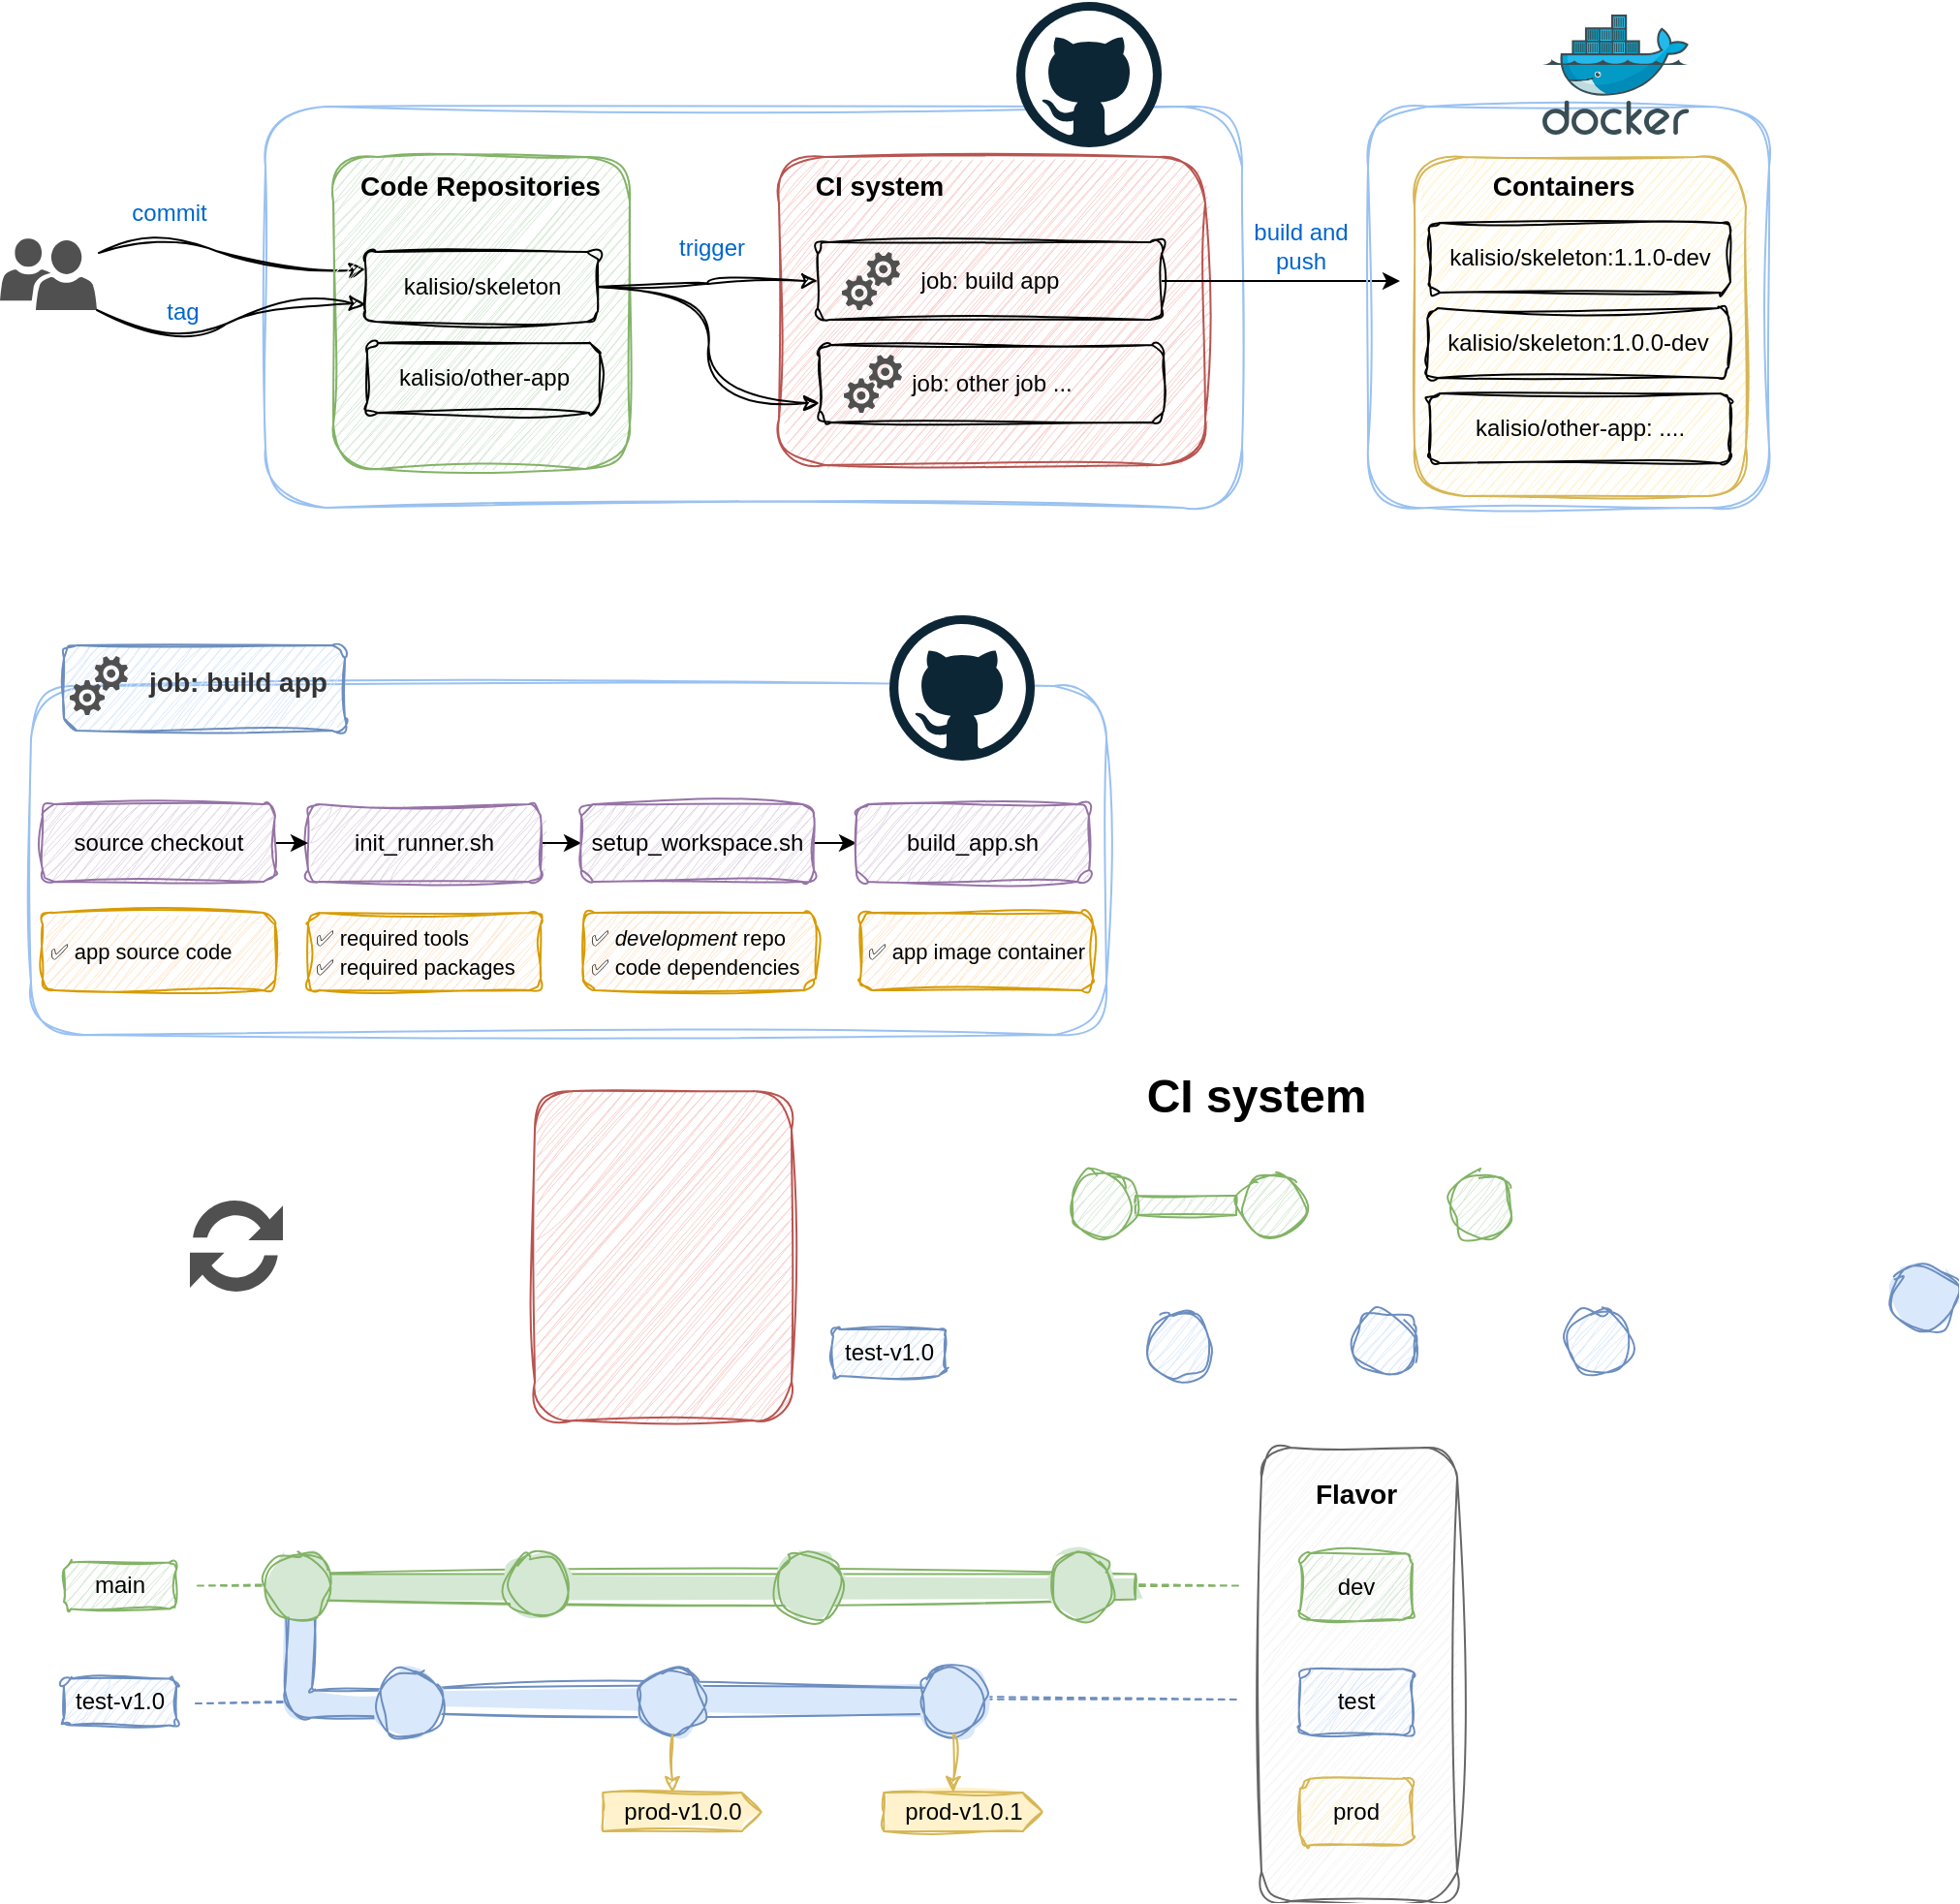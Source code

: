 <mxfile version="26.0.16">
  <diagram name="Page-1" id="pev5Oz-PPa5JXe0K3sz2">
    <mxGraphModel dx="978" dy="667" grid="0" gridSize="10" guides="1" tooltips="1" connect="1" arrows="1" fold="1" page="1" pageScale="1" pageWidth="827" pageHeight="1169" math="0" shadow="0">
      <root>
        <mxCell id="0" />
        <mxCell id="1" parent="0" />
        <mxCell id="QtexMYvcXDJkEz9hDy5z-16" value="" style="endArrow=none;dashed=1;html=1;rounded=0;sketch=1;curveFitting=1;jiggle=2;exitX=1;exitY=0.5;exitDx=0;exitDy=0;fillColor=#dae8fc;strokeColor=#6c8ebf;" edge="1" parent="1">
          <mxGeometry width="50" height="50" relative="1" as="geometry">
            <mxPoint x="110" y="958.06" as="sourcePoint" />
            <mxPoint x="649" y="956" as="targetPoint" />
          </mxGeometry>
        </mxCell>
        <mxCell id="QtexMYvcXDJkEz9hDy5z-20" value="" style="html=1;shadow=0;dashed=0;align=center;verticalAlign=middle;shape=mxgraph.arrows2.bendDoubleArrow;dy=7;dx=0;arrowHead=0;rounded=1;fillColor=#dae8fc;strokeColor=#6c8ebf;rotation=-90;sketch=1;curveFitting=1;jiggle=2;fillStyle=solid;" vertex="1" parent="1">
          <mxGeometry x="162.5" y="891.75" width="67" height="66" as="geometry" />
        </mxCell>
        <mxCell id="QtexMYvcXDJkEz9hDy5z-10" value="" style="endArrow=none;dashed=1;html=1;rounded=0;sketch=1;curveFitting=1;jiggle=2;fillColor=#d5e8d4;strokeColor=#82b366;" edge="1" parent="1">
          <mxGeometry width="50" height="50" relative="1" as="geometry">
            <mxPoint x="111" y="897.25" as="sourcePoint" />
            <mxPoint x="648" y="897.25" as="targetPoint" />
          </mxGeometry>
        </mxCell>
        <mxCell id="QtexMYvcXDJkEz9hDy5z-26" value="" style="rounded=0;whiteSpace=wrap;html=1;fillColor=#d5e8d4;strokeColor=#82b366;sketch=1;curveFitting=1;jiggle=2;fillStyle=solid;" vertex="1" parent="1">
          <mxGeometry x="153" y="891.25" width="442" height="13" as="geometry" />
        </mxCell>
        <mxCell id="QtexMYvcXDJkEz9hDy5z-34" value="" style="rounded=0;whiteSpace=wrap;html=1;fillColor=#dae8fc;strokeColor=#6c8ebf;fillStyle=solid;sketch=1;curveFitting=1;jiggle=2;" vertex="1" parent="1">
          <mxGeometry x="232" y="950.25" width="268" height="13" as="geometry" />
        </mxCell>
        <mxCell id="QtexMYvcXDJkEz9hDy5z-19" value="" style="html=1;shadow=0;dashed=0;align=center;verticalAlign=middle;shape=mxgraph.arrows2.arrow;dy=0;dx=0;notch=0;sketch=1;curveFitting=1;jiggle=2;fillColor=#d5e8d4;strokeColor=#82b366;" vertex="1" parent="1">
          <mxGeometry x="595" y="696" width="52" height="10" as="geometry" />
        </mxCell>
        <mxCell id="-35BRgZi3YAYR7ZQxQDb-49" value="" style="rounded=1;whiteSpace=wrap;html=1;sketch=1;curveFitting=1;jiggle=2;fillStyle=hachure;fillColor=none;strokeColor=light-dark(#99c1f1, #5c79a3);" parent="1" vertex="1">
          <mxGeometry x="25" y="433" width="555" height="180" as="geometry" />
        </mxCell>
        <mxCell id="-35BRgZi3YAYR7ZQxQDb-6" value="" style="rounded=1;whiteSpace=wrap;html=1;sketch=1;curveFitting=1;jiggle=2;fillStyle=hachure;fillColor=none;strokeColor=light-dark(#99c1f1, #5c79a3);" parent="1" vertex="1">
          <mxGeometry x="146" y="134" width="504" height="207" as="geometry" />
        </mxCell>
        <mxCell id="-35BRgZi3YAYR7ZQxQDb-5" value="" style="dashed=0;outlineConnect=0;html=1;align=center;labelPosition=center;verticalLabelPosition=bottom;verticalAlign=top;shape=mxgraph.weblogos.github" parent="1" vertex="1">
          <mxGeometry x="533.5" y="80" width="75" height="75" as="geometry" />
        </mxCell>
        <mxCell id="-35BRgZi3YAYR7ZQxQDb-10" value="" style="rounded=1;whiteSpace=wrap;html=1;sketch=1;curveFitting=1;jiggle=2;fillStyle=hachure;fillColor=#f8cecc;strokeColor=#b85450;" parent="1" vertex="1">
          <mxGeometry x="285" y="642" width="132.5" height="170" as="geometry" />
        </mxCell>
        <mxCell id="-35BRgZi3YAYR7ZQxQDb-12" value="&lt;h1&gt;CI system&lt;/h1&gt;" style="text;html=1;align=center;verticalAlign=middle;resizable=0;points=[];autosize=1;strokeColor=none;fillColor=none;" parent="1" vertex="1">
          <mxGeometry x="587" y="610" width="140" height="70" as="geometry" />
        </mxCell>
        <mxCell id="-35BRgZi3YAYR7ZQxQDb-13" value="" style="curved=1;endArrow=classic;html=1;rounded=0;entryX=0;entryY=0.25;entryDx=0;entryDy=0;exitX=1.02;exitY=0.203;exitDx=0;exitDy=0;exitPerimeter=0;sketch=1;curveFitting=1;jiggle=2;" parent="1" source="-35BRgZi3YAYR7ZQxQDb-18" target="-35BRgZi3YAYR7ZQxQDb-30" edge="1">
          <mxGeometry width="50" height="50" relative="1" as="geometry">
            <mxPoint x="64" y="113" as="sourcePoint" />
            <mxPoint x="120" y="155" as="targetPoint" />
            <Array as="points">
              <mxPoint x="86" y="196" />
              <mxPoint x="155" y="221" />
            </Array>
          </mxGeometry>
        </mxCell>
        <mxCell id="-35BRgZi3YAYR7ZQxQDb-55" style="edgeStyle=orthogonalEdgeStyle;rounded=0;orthogonalLoop=1;jettySize=auto;html=1;exitX=1;exitY=0.5;exitDx=0;exitDy=0;" parent="1" source="-35BRgZi3YAYR7ZQxQDb-16" target="-35BRgZi3YAYR7ZQxQDb-53" edge="1">
          <mxGeometry relative="1" as="geometry" />
        </mxCell>
        <mxCell id="-35BRgZi3YAYR7ZQxQDb-16" value="init_runner.sh" style="rounded=1;whiteSpace=wrap;html=1;fillColor=#e1d5e7;strokeColor=#9673a6;fillStyle=hatch;sketch=1;curveFitting=1;jiggle=2;" parent="1" vertex="1">
          <mxGeometry x="168" y="494" width="120" height="40" as="geometry" />
        </mxCell>
        <mxCell id="-35BRgZi3YAYR7ZQxQDb-18" value="" style="pointerEvents=1;shadow=0;dashed=0;html=1;strokeColor=none;labelPosition=center;verticalLabelPosition=bottom;verticalAlign=top;align=center;fillColor=#505050;shape=mxgraph.mscae.intune.user_group;" parent="1" vertex="1">
          <mxGeometry x="9" y="202" width="50" height="37" as="geometry" />
        </mxCell>
        <mxCell id="-35BRgZi3YAYR7ZQxQDb-19" value="" style="sketch=0;pointerEvents=1;shadow=0;dashed=0;html=1;strokeColor=none;labelPosition=center;verticalLabelPosition=bottom;verticalAlign=top;align=center;fillColor=#505050;shape=mxgraph.mscae.intune.update" parent="1" vertex="1">
          <mxGeometry x="107" y="697" width="48" height="50" as="geometry" />
        </mxCell>
        <mxCell id="-35BRgZi3YAYR7ZQxQDb-21" value="" style="rounded=1;whiteSpace=wrap;html=1;fillColor=#d5e8d4;strokeColor=#82b366;fillStyle=hatch;sketch=1;curveFitting=1;jiggle=2;" parent="1" vertex="1">
          <mxGeometry x="181" y="160" width="153" height="161" as="geometry" />
        </mxCell>
        <mxCell id="-35BRgZi3YAYR7ZQxQDb-23" value="&lt;h3&gt;Code Repositories&lt;/h3&gt;" style="text;html=1;align=center;verticalAlign=middle;whiteSpace=wrap;rounded=0;" parent="1" vertex="1">
          <mxGeometry x="190" y="160" width="134" height="30" as="geometry" />
        </mxCell>
        <mxCell id="-35BRgZi3YAYR7ZQxQDb-24" value="" style="rounded=1;whiteSpace=wrap;html=1;fillColor=#f8cecc;strokeColor=#b85450;sketch=1;curveFitting=1;jiggle=2;" parent="1" vertex="1">
          <mxGeometry x="411" y="160" width="220" height="159" as="geometry" />
        </mxCell>
        <mxCell id="-35BRgZi3YAYR7ZQxQDb-25" value="&lt;h3&gt;CI system&lt;/h3&gt;" style="text;html=1;align=center;verticalAlign=middle;whiteSpace=wrap;rounded=0;" parent="1" vertex="1">
          <mxGeometry x="423" y="160" width="80" height="30" as="geometry" />
        </mxCell>
        <mxCell id="-35BRgZi3YAYR7ZQxQDb-40" style="edgeStyle=orthogonalEdgeStyle;rounded=0;orthogonalLoop=1;jettySize=auto;html=1;exitX=1;exitY=0.5;exitDx=0;exitDy=0;" parent="1" source="-35BRgZi3YAYR7ZQxQDb-14" edge="1">
          <mxGeometry relative="1" as="geometry">
            <mxPoint x="731.5" y="224" as="targetPoint" />
          </mxGeometry>
        </mxCell>
        <mxCell id="-35BRgZi3YAYR7ZQxQDb-14" value="job: build app" style="rounded=1;whiteSpace=wrap;html=1;fillColor=none;strokeColor=#000000;fillStyle=hatch;sketch=1;curveFitting=1;jiggle=2;" parent="1" vertex="1">
          <mxGeometry x="431" y="204" width="177.5" height="40" as="geometry" />
        </mxCell>
        <mxCell id="-35BRgZi3YAYR7ZQxQDb-26" value="" style="sketch=0;pointerEvents=1;shadow=0;dashed=0;html=1;strokeColor=none;labelPosition=center;verticalLabelPosition=bottom;verticalAlign=top;align=center;fillColor=#505050;shape=mxgraph.mscae.oms.services" parent="1" vertex="1">
          <mxGeometry x="443.5" y="209" width="30" height="30" as="geometry" />
        </mxCell>
        <mxCell id="-35BRgZi3YAYR7ZQxQDb-34" style="edgeStyle=orthogonalEdgeStyle;rounded=0;orthogonalLoop=1;jettySize=auto;html=1;exitX=1;exitY=0.5;exitDx=0;exitDy=0;entryX=0;entryY=0.5;entryDx=0;entryDy=0;curved=1;sketch=1;curveFitting=1;jiggle=2;" parent="1" source="-35BRgZi3YAYR7ZQxQDb-30" target="-35BRgZi3YAYR7ZQxQDb-14" edge="1">
          <mxGeometry relative="1" as="geometry" />
        </mxCell>
        <mxCell id="-35BRgZi3YAYR7ZQxQDb-35" style="edgeStyle=orthogonalEdgeStyle;rounded=0;orthogonalLoop=1;jettySize=auto;html=1;exitX=1;exitY=0.5;exitDx=0;exitDy=0;entryX=0;entryY=0.75;entryDx=0;entryDy=0;curved=1;sketch=1;curveFitting=1;jiggle=2;" parent="1" source="-35BRgZi3YAYR7ZQxQDb-30" target="-35BRgZi3YAYR7ZQxQDb-38" edge="1">
          <mxGeometry relative="1" as="geometry">
            <mxPoint x="431" y="275" as="targetPoint" />
          </mxGeometry>
        </mxCell>
        <mxCell id="-35BRgZi3YAYR7ZQxQDb-30" value="kalisio/skeleton" style="rounded=1;whiteSpace=wrap;html=1;fillColor=none;sketch=1;curveFitting=1;jiggle=2;" parent="1" vertex="1">
          <mxGeometry x="197.5" y="209" width="120" height="36" as="geometry" />
        </mxCell>
        <mxCell id="-35BRgZi3YAYR7ZQxQDb-31" value="commit" style="text;html=1;align=center;verticalAlign=middle;resizable=0;points=[];autosize=1;strokeColor=none;fillColor=none;fontColor=#0066CC;" parent="1" vertex="1">
          <mxGeometry x="67" y="176" width="57" height="26" as="geometry" />
        </mxCell>
        <mxCell id="-35BRgZi3YAYR7ZQxQDb-32" value="" style="curved=1;endArrow=classic;html=1;rounded=0;exitX=1;exitY=1;exitDx=0;exitDy=0;exitPerimeter=0;entryX=0;entryY=0.75;entryDx=0;entryDy=0;sketch=1;curveFitting=1;jiggle=2;" parent="1" source="-35BRgZi3YAYR7ZQxQDb-18" target="-35BRgZi3YAYR7ZQxQDb-30" edge="1">
          <mxGeometry width="50" height="50" relative="1" as="geometry">
            <mxPoint x="86" y="243" as="sourcePoint" />
            <mxPoint x="194" y="233" as="targetPoint" />
            <Array as="points">
              <mxPoint x="97" y="259" />
              <mxPoint x="155" y="233" />
            </Array>
          </mxGeometry>
        </mxCell>
        <mxCell id="-35BRgZi3YAYR7ZQxQDb-33" value="tag" style="text;html=1;align=center;verticalAlign=middle;resizable=0;points=[];autosize=1;strokeColor=none;fillColor=none;fontColor=#0066CC;" parent="1" vertex="1">
          <mxGeometry x="85" y="227" width="35" height="26" as="geometry" />
        </mxCell>
        <mxCell id="-35BRgZi3YAYR7ZQxQDb-36" value="trigger" style="text;html=1;align=center;verticalAlign=middle;resizable=0;points=[];autosize=1;strokeColor=none;fillColor=none;fontColor=#0066CC;" parent="1" vertex="1">
          <mxGeometry x="350" y="194" width="52" height="26" as="geometry" />
        </mxCell>
        <mxCell id="-35BRgZi3YAYR7ZQxQDb-38" value="job: other job ..." style="rounded=1;whiteSpace=wrap;html=1;fillColor=none;strokeColor=#000000;fillStyle=hatch;sketch=1;curveFitting=1;jiggle=2;" parent="1" vertex="1">
          <mxGeometry x="432" y="257" width="177.5" height="40" as="geometry" />
        </mxCell>
        <mxCell id="-35BRgZi3YAYR7ZQxQDb-39" value="" style="sketch=0;pointerEvents=1;shadow=0;dashed=0;html=1;strokeColor=none;labelPosition=center;verticalLabelPosition=bottom;verticalAlign=top;align=center;fillColor=#505050;shape=mxgraph.mscae.oms.services" parent="1" vertex="1">
          <mxGeometry x="444.5" y="262" width="30" height="30" as="geometry" />
        </mxCell>
        <mxCell id="-35BRgZi3YAYR7ZQxQDb-41" value="&lt;div&gt;build and&lt;/div&gt;&lt;div&gt;push&lt;/div&gt;" style="text;html=1;align=center;verticalAlign=middle;resizable=0;points=[];autosize=1;strokeColor=none;fillColor=none;fontColor=#0066CC;" parent="1" vertex="1">
          <mxGeometry x="646" y="185" width="67" height="41" as="geometry" />
        </mxCell>
        <mxCell id="-35BRgZi3YAYR7ZQxQDb-42" value="" style="rounded=1;whiteSpace=wrap;html=1;sketch=1;curveFitting=1;jiggle=2;fillStyle=hachure;fillColor=none;strokeColor=light-dark(#99c1f1, #5c79a3);" parent="1" vertex="1">
          <mxGeometry x="715" y="134" width="207" height="207" as="geometry" />
        </mxCell>
        <mxCell id="-35BRgZi3YAYR7ZQxQDb-17" value="" style="image;sketch=0;aspect=fixed;html=1;points=[];align=center;fontSize=12;image=img/lib/mscae/Docker.svg;" parent="1" vertex="1">
          <mxGeometry x="805" y="86.5" width="75.61" height="62" as="geometry" />
        </mxCell>
        <mxCell id="-35BRgZi3YAYR7ZQxQDb-43" value="" style="rounded=1;whiteSpace=wrap;html=1;fillColor=#fff2cc;strokeColor=#d6b656;fillStyle=hatch;sketch=1;curveFitting=1;jiggle=2;" parent="1" vertex="1">
          <mxGeometry x="739" y="160" width="171" height="175" as="geometry" />
        </mxCell>
        <mxCell id="-35BRgZi3YAYR7ZQxQDb-44" value="&lt;h3&gt;Containers&lt;/h3&gt;" style="text;html=1;align=center;verticalAlign=middle;whiteSpace=wrap;rounded=0;" parent="1" vertex="1">
          <mxGeometry x="776" y="160" width="80" height="30" as="geometry" />
        </mxCell>
        <mxCell id="-35BRgZi3YAYR7ZQxQDb-45" value="kalisio/skeleton:1.1.0-dev" style="rounded=1;whiteSpace=wrap;html=1;fillColor=none;sketch=1;curveFitting=1;jiggle=2;" parent="1" vertex="1">
          <mxGeometry x="746.61" y="194" width="155.39" height="36" as="geometry" />
        </mxCell>
        <mxCell id="-35BRgZi3YAYR7ZQxQDb-46" value="kalisio/skeleton:1.0.0-dev" style="rounded=1;whiteSpace=wrap;html=1;fillColor=none;sketch=1;curveFitting=1;jiggle=2;" parent="1" vertex="1">
          <mxGeometry x="745.61" y="238" width="155.39" height="36" as="geometry" />
        </mxCell>
        <mxCell id="-35BRgZi3YAYR7ZQxQDb-47" value="kalisio/other-app: ...." style="rounded=1;whiteSpace=wrap;html=1;fillColor=none;sketch=1;curveFitting=1;jiggle=2;" parent="1" vertex="1">
          <mxGeometry x="746.61" y="282" width="155.39" height="36" as="geometry" />
        </mxCell>
        <mxCell id="-35BRgZi3YAYR7ZQxQDb-48" value="kalisio/other-app" style="rounded=1;whiteSpace=wrap;html=1;fillColor=none;sketch=1;curveFitting=1;jiggle=2;" parent="1" vertex="1">
          <mxGeometry x="198.5" y="256" width="120" height="36" as="geometry" />
        </mxCell>
        <mxCell id="-35BRgZi3YAYR7ZQxQDb-11" value="" style="dashed=0;outlineConnect=0;html=1;align=center;labelPosition=center;verticalLabelPosition=bottom;verticalAlign=top;shape=mxgraph.weblogos.github" parent="1" vertex="1">
          <mxGeometry x="468" y="396.5" width="75" height="75" as="geometry" />
        </mxCell>
        <mxCell id="-35BRgZi3YAYR7ZQxQDb-56" style="edgeStyle=orthogonalEdgeStyle;rounded=0;orthogonalLoop=1;jettySize=auto;html=1;exitX=1;exitY=0.5;exitDx=0;exitDy=0;entryX=0;entryY=0.5;entryDx=0;entryDy=0;" parent="1" source="-35BRgZi3YAYR7ZQxQDb-53" target="-35BRgZi3YAYR7ZQxQDb-54" edge="1">
          <mxGeometry relative="1" as="geometry" />
        </mxCell>
        <mxCell id="-35BRgZi3YAYR7ZQxQDb-53" value="setup_workspace.sh" style="rounded=1;whiteSpace=wrap;html=1;fillColor=#e1d5e7;strokeColor=#9673a6;fillStyle=hatch;sketch=1;curveFitting=1;jiggle=2;" parent="1" vertex="1">
          <mxGeometry x="309" y="494" width="120" height="40" as="geometry" />
        </mxCell>
        <mxCell id="-35BRgZi3YAYR7ZQxQDb-54" value="build_app.sh" style="rounded=1;whiteSpace=wrap;html=1;fillColor=#e1d5e7;strokeColor=#9673a6;fillStyle=hatch;sketch=1;curveFitting=1;jiggle=2;" parent="1" vertex="1">
          <mxGeometry x="451" y="494" width="120" height="40" as="geometry" />
        </mxCell>
        <mxCell id="-35BRgZi3YAYR7ZQxQDb-58" style="edgeStyle=orthogonalEdgeStyle;rounded=0;orthogonalLoop=1;jettySize=auto;html=1;exitX=1;exitY=0.5;exitDx=0;exitDy=0;entryX=0;entryY=0.5;entryDx=0;entryDy=0;" parent="1" source="-35BRgZi3YAYR7ZQxQDb-57" target="-35BRgZi3YAYR7ZQxQDb-16" edge="1">
          <mxGeometry relative="1" as="geometry" />
        </mxCell>
        <mxCell id="-35BRgZi3YAYR7ZQxQDb-57" value="source checkout" style="rounded=1;whiteSpace=wrap;html=1;fillColor=#e1d5e7;strokeColor=#9673a6;fillStyle=hatch;sketch=1;curveFitting=1;jiggle=2;" parent="1" vertex="1">
          <mxGeometry x="31" y="494" width="120" height="40" as="geometry" />
        </mxCell>
        <mxCell id="-35BRgZi3YAYR7ZQxQDb-59" value="&lt;div align=&quot;left&quot;&gt;&lt;font style=&quot;font-size: 11px;&quot;&gt;&lt;span id=&quot;copy-emoji&quot; class=&quot;efont&quot;&gt;✅ r&lt;/span&gt;equired tools&lt;/font&gt;&lt;/div&gt;&lt;div align=&quot;left&quot;&gt;&lt;font style=&quot;font-size: 11px;&quot;&gt;&lt;span id=&quot;copy-emoji&quot; class=&quot;efont&quot;&gt;✅ required &lt;/span&gt;packages&lt;/font&gt;&lt;/div&gt;" style="rounded=1;whiteSpace=wrap;html=1;fillColor=#ffe6cc;strokeColor=#d79b00;fillStyle=hatch;sketch=1;curveFitting=1;jiggle=2;rotation=0;align=left;spacingLeft=2;" parent="1" vertex="1">
          <mxGeometry x="168" y="550" width="120" height="40" as="geometry" />
        </mxCell>
        <mxCell id="-35BRgZi3YAYR7ZQxQDb-60" value="&lt;div align=&quot;left&quot;&gt;&lt;font style=&quot;font-size: 11px;&quot;&gt;&lt;span id=&quot;copy-emoji&quot; class=&quot;efont&quot;&gt;✅ app source code&lt;/span&gt;&lt;/font&gt;&lt;/div&gt;" style="rounded=1;whiteSpace=wrap;html=1;fillColor=#ffe6cc;strokeColor=#d79b00;fillStyle=hatch;sketch=1;curveFitting=1;jiggle=2;rotation=0;align=left;spacingLeft=2;" parent="1" vertex="1">
          <mxGeometry x="31" y="550" width="120" height="40" as="geometry" />
        </mxCell>
        <mxCell id="-35BRgZi3YAYR7ZQxQDb-63" value="" style="group" parent="1" vertex="1" connectable="0">
          <mxGeometry x="42" y="412" width="145" height="44" as="geometry" />
        </mxCell>
        <mxCell id="-35BRgZi3YAYR7ZQxQDb-62" value="" style="rounded=1;whiteSpace=wrap;html=1;sketch=1;curveFitting=1;jiggle=2;fillStyle=hachure;fillColor=#dae8fc;strokeColor=#6c8ebf;" parent="-35BRgZi3YAYR7ZQxQDb-63" vertex="1">
          <mxGeometry width="145" height="44" as="geometry" />
        </mxCell>
        <mxCell id="-35BRgZi3YAYR7ZQxQDb-20" value="" style="sketch=0;pointerEvents=1;shadow=0;dashed=0;html=1;strokeColor=none;labelPosition=center;verticalLabelPosition=bottom;verticalAlign=top;align=center;fillColor=#505050;shape=mxgraph.mscae.oms.services" parent="-35BRgZi3YAYR7ZQxQDb-63" vertex="1">
          <mxGeometry x="3" y="5.5" width="30" height="30.5" as="geometry" />
        </mxCell>
        <mxCell id="-35BRgZi3YAYR7ZQxQDb-61" value="&lt;h3&gt;job: build app&lt;/h3&gt;" style="text;html=1;align=center;verticalAlign=middle;whiteSpace=wrap;rounded=0;fontColor=#333333;" parent="-35BRgZi3YAYR7ZQxQDb-63" vertex="1">
          <mxGeometry x="40" y="4" width="100" height="30" as="geometry" />
        </mxCell>
        <mxCell id="-35BRgZi3YAYR7ZQxQDb-64" value="&lt;div align=&quot;left&quot;&gt;&lt;font style=&quot;font-size: 11px;&quot;&gt;&lt;span id=&quot;copy-emoji&quot; class=&quot;efont&quot;&gt;✅ &lt;i&gt;development&lt;/i&gt; repo&lt;/span&gt;&lt;/font&gt;&lt;/div&gt;&lt;div align=&quot;left&quot;&gt;&lt;font style=&quot;font-size: 11px;&quot;&gt;&lt;span id=&quot;copy-emoji&quot; class=&quot;efont&quot;&gt;✅ code dependencies&lt;/span&gt;&lt;/font&gt;&lt;/div&gt;" style="rounded=1;whiteSpace=wrap;html=1;fillColor=#ffe6cc;strokeColor=#d79b00;fillStyle=hatch;sketch=1;curveFitting=1;jiggle=2;rotation=0;align=left;spacingLeft=2;" parent="1" vertex="1">
          <mxGeometry x="310" y="550" width="120" height="40" as="geometry" />
        </mxCell>
        <mxCell id="-35BRgZi3YAYR7ZQxQDb-65" value="&lt;div align=&quot;left&quot;&gt;&lt;font style=&quot;font-size: 11px;&quot;&gt;&lt;span id=&quot;copy-emoji&quot; class=&quot;efont&quot;&gt;✅ app image container&lt;/span&gt;&lt;/font&gt;&lt;/div&gt;" style="rounded=1;whiteSpace=wrap;html=1;fillColor=#ffe6cc;strokeColor=#d79b00;fillStyle=hatch;sketch=1;curveFitting=1;jiggle=2;rotation=0;align=left;spacingLeft=2;" parent="1" vertex="1">
          <mxGeometry x="453" y="550" width="120" height="40" as="geometry" />
        </mxCell>
        <mxCell id="QtexMYvcXDJkEz9hDy5z-1" value="" style="ellipse;whiteSpace=wrap;html=1;aspect=fixed;sketch=1;curveFitting=1;jiggle=2;fillStyle=hachure;fillColor=#d5e8d4;strokeColor=#82b366;" vertex="1" parent="1">
          <mxGeometry x="561" y="684" width="34" height="34" as="geometry" />
        </mxCell>
        <mxCell id="QtexMYvcXDJkEz9hDy5z-2" value="main" style="rounded=1;whiteSpace=wrap;html=1;sketch=1;curveFitting=1;jiggle=2;fillColor=#d5e8d4;strokeColor=#82b366;" vertex="1" parent="1">
          <mxGeometry x="42" y="885.25" width="58" height="24" as="geometry" />
        </mxCell>
        <mxCell id="QtexMYvcXDJkEz9hDy5z-6" value="test-v1.0" style="rounded=1;whiteSpace=wrap;html=1;sketch=1;curveFitting=1;jiggle=2;fillColor=#dae8fc;strokeColor=#6c8ebf;" vertex="1" parent="1">
          <mxGeometry x="439" y="765" width="58" height="24" as="geometry" />
        </mxCell>
        <mxCell id="QtexMYvcXDJkEz9hDy5z-11" value="" style="ellipse;whiteSpace=wrap;html=1;aspect=fixed;sketch=1;curveFitting=1;jiggle=2;fillStyle=hachure;fillColor=#d5e8d4;strokeColor=#82b366;" vertex="1" parent="1">
          <mxGeometry x="756" y="684" width="34" height="34" as="geometry" />
        </mxCell>
        <mxCell id="QtexMYvcXDJkEz9hDy5z-13" value="" style="ellipse;whiteSpace=wrap;html=1;aspect=fixed;sketch=1;curveFitting=1;jiggle=2;fillStyle=hachure;fillColor=#dae8fc;strokeColor=#6c8ebf;" vertex="1" parent="1">
          <mxGeometry x="602" y="757" width="34" height="34" as="geometry" />
        </mxCell>
        <mxCell id="QtexMYvcXDJkEz9hDy5z-15" value="" style="ellipse;whiteSpace=wrap;html=1;aspect=fixed;sketch=1;curveFitting=1;jiggle=2;fillStyle=hachure;fillColor=#dae8fc;strokeColor=#6c8ebf;" vertex="1" parent="1">
          <mxGeometry x="707" y="755" width="34" height="34" as="geometry" />
        </mxCell>
        <mxCell id="QtexMYvcXDJkEz9hDy5z-17" value="" style="ellipse;whiteSpace=wrap;html=1;aspect=fixed;sketch=1;curveFitting=1;jiggle=2;fillStyle=hachure;fillColor=#dae8fc;strokeColor=#6c8ebf;" vertex="1" parent="1">
          <mxGeometry x="817" y="755" width="34" height="34" as="geometry" />
        </mxCell>
        <mxCell id="QtexMYvcXDJkEz9hDy5z-9" value="" style="ellipse;whiteSpace=wrap;html=1;aspect=fixed;sketch=1;curveFitting=1;jiggle=2;fillStyle=hachure;fillColor=#d5e8d4;strokeColor=#82b366;" vertex="1" parent="1">
          <mxGeometry x="649" y="684" width="34" height="34" as="geometry" />
        </mxCell>
        <mxCell id="QtexMYvcXDJkEz9hDy5z-23" value="" style="ellipse;whiteSpace=wrap;html=1;aspect=fixed;sketch=1;curveFitting=1;jiggle=2;fillStyle=solid;fillColor=#d5e8d4;strokeColor=#82b366;" vertex="1" parent="1">
          <mxGeometry x="146" y="880.25" width="34" height="34" as="geometry" />
        </mxCell>
        <mxCell id="QtexMYvcXDJkEz9hDy5z-24" value="" style="ellipse;whiteSpace=wrap;html=1;aspect=fixed;sketch=1;curveFitting=1;jiggle=2;fillStyle=solid;fillColor=#d5e8d4;strokeColor=#82b366;" vertex="1" parent="1">
          <mxGeometry x="270" y="880.25" width="34" height="34" as="geometry" />
        </mxCell>
        <mxCell id="QtexMYvcXDJkEz9hDy5z-25" value="" style="ellipse;whiteSpace=wrap;html=1;aspect=fixed;sketch=1;curveFitting=1;jiggle=2;fillStyle=solid;fillColor=#d5e8d4;strokeColor=#82b366;" vertex="1" parent="1">
          <mxGeometry x="410" y="880.25" width="34" height="34" as="geometry" />
        </mxCell>
        <mxCell id="QtexMYvcXDJkEz9hDy5z-30" value="test-v1.0" style="rounded=1;whiteSpace=wrap;html=1;sketch=1;curveFitting=1;jiggle=2;fillColor=#dae8fc;strokeColor=#6c8ebf;" vertex="1" parent="1">
          <mxGeometry x="42" y="945.25" width="58" height="24" as="geometry" />
        </mxCell>
        <mxCell id="QtexMYvcXDJkEz9hDy5z-31" value="" style="ellipse;whiteSpace=wrap;html=1;aspect=fixed;sketch=1;curveFitting=1;jiggle=2;fillStyle=solid;fillColor=#dae8fc;strokeColor=#6c8ebf;" vertex="1" parent="1">
          <mxGeometry x="985" y="731" width="34" height="34" as="geometry" />
        </mxCell>
        <mxCell id="QtexMYvcXDJkEz9hDy5z-32" value="" style="ellipse;whiteSpace=wrap;html=1;aspect=fixed;sketch=1;curveFitting=1;jiggle=2;fillStyle=solid;fillColor=#dae8fc;strokeColor=#6c8ebf;" vertex="1" parent="1">
          <mxGeometry x="204" y="940.25" width="34" height="34" as="geometry" />
        </mxCell>
        <mxCell id="QtexMYvcXDJkEz9hDy5z-33" value="" style="ellipse;whiteSpace=wrap;html=1;aspect=fixed;sketch=1;curveFitting=1;jiggle=2;fillStyle=solid;fillColor=#dae8fc;strokeColor=#6c8ebf;" vertex="1" parent="1">
          <mxGeometry x="339" y="940.25" width="34" height="34" as="geometry" />
        </mxCell>
        <mxCell id="QtexMYvcXDJkEz9hDy5z-35" value="" style="ellipse;whiteSpace=wrap;html=1;aspect=fixed;sketch=1;curveFitting=1;jiggle=2;fillStyle=solid;fillColor=#d5e8d4;strokeColor=#82b366;" vertex="1" parent="1">
          <mxGeometry x="550" y="880.25" width="34" height="34" as="geometry" />
        </mxCell>
        <mxCell id="QtexMYvcXDJkEz9hDy5z-37" value="prod-v1.0.0" style="html=1;shadow=0;dashed=0;align=center;verticalAlign=middle;shape=mxgraph.arrows2.arrow;dy=0;dx=10;notch=0;rotation=0;fillColor=#fff2cc;strokeColor=#d6b656;sketch=1;curveFitting=1;jiggle=2;fillStyle=solid;" vertex="1" parent="1">
          <mxGeometry x="320.13" y="1004" width="81.75" height="20" as="geometry" />
        </mxCell>
        <mxCell id="QtexMYvcXDJkEz9hDy5z-38" value="" style="ellipse;whiteSpace=wrap;html=1;aspect=fixed;sketch=1;curveFitting=1;jiggle=2;fillStyle=solid;fillColor=#dae8fc;strokeColor=#6c8ebf;" vertex="1" parent="1">
          <mxGeometry x="484" y="939.75" width="34" height="34" as="geometry" />
        </mxCell>
        <mxCell id="QtexMYvcXDJkEz9hDy5z-40" value="prod-v1.0.1" style="html=1;shadow=0;dashed=0;align=center;verticalAlign=middle;shape=mxgraph.arrows2.arrow;dy=0;dx=10;notch=0;rotation=0;fillColor=#fff2cc;strokeColor=#d6b656;sketch=1;curveFitting=1;jiggle=2;fillStyle=solid;" vertex="1" parent="1">
          <mxGeometry x="465.12" y="1004" width="81.75" height="20" as="geometry" />
        </mxCell>
        <mxCell id="QtexMYvcXDJkEz9hDy5z-41" value="" style="rounded=1;whiteSpace=wrap;html=1;sketch=1;curveFitting=1;jiggle=2;fillColor=#f5f5f5;strokeColor=#666666;fontColor=#333333;" vertex="1" parent="1">
          <mxGeometry x="660" y="826" width="101" height="234" as="geometry" />
        </mxCell>
        <mxCell id="QtexMYvcXDJkEz9hDy5z-43" value="&lt;h3&gt;Flavor&lt;/h3&gt;" style="text;html=1;align=center;verticalAlign=middle;whiteSpace=wrap;rounded=0;" vertex="1" parent="1">
          <mxGeometry x="680" y="835.25" width="58" height="30" as="geometry" />
        </mxCell>
        <mxCell id="QtexMYvcXDJkEz9hDy5z-44" value="dev" style="rounded=1;whiteSpace=wrap;html=1;sketch=1;curveFitting=1;jiggle=2;fillColor=#d5e8d4;strokeColor=#82b366;" vertex="1" parent="1">
          <mxGeometry x="680" y="880.63" width="58" height="34.25" as="geometry" />
        </mxCell>
        <mxCell id="QtexMYvcXDJkEz9hDy5z-46" value="test" style="rounded=1;whiteSpace=wrap;html=1;sketch=1;curveFitting=1;jiggle=2;fillColor=#dae8fc;strokeColor=#6c8ebf;" vertex="1" parent="1">
          <mxGeometry x="680" y="940.12" width="58" height="34.25" as="geometry" />
        </mxCell>
        <mxCell id="QtexMYvcXDJkEz9hDy5z-47" value="prod" style="rounded=1;whiteSpace=wrap;html=1;sketch=1;curveFitting=1;jiggle=2;fillColor=#fff2cc;strokeColor=#d6b656;" vertex="1" parent="1">
          <mxGeometry x="680" y="996.87" width="58" height="34.25" as="geometry" />
        </mxCell>
        <mxCell id="QtexMYvcXDJkEz9hDy5z-50" style="edgeStyle=orthogonalEdgeStyle;rounded=0;orthogonalLoop=1;jettySize=auto;html=1;exitX=0.5;exitY=1;exitDx=0;exitDy=0;entryX=0;entryY=0;entryDx=35.875;entryDy=0;entryPerimeter=0;fillColor=#fff2cc;strokeColor=#d6b656;sketch=1;curveFitting=1;jiggle=2;" edge="1" parent="1" source="QtexMYvcXDJkEz9hDy5z-38" target="QtexMYvcXDJkEz9hDy5z-40">
          <mxGeometry relative="1" as="geometry" />
        </mxCell>
        <mxCell id="QtexMYvcXDJkEz9hDy5z-51" style="edgeStyle=orthogonalEdgeStyle;rounded=0;orthogonalLoop=1;jettySize=auto;html=1;exitX=0.5;exitY=1;exitDx=0;exitDy=0;entryX=0;entryY=0;entryDx=35.875;entryDy=0;entryPerimeter=0;fillColor=#fff2cc;strokeColor=#d6b656;sketch=1;curveFitting=1;jiggle=2;" edge="1" parent="1" source="QtexMYvcXDJkEz9hDy5z-33" target="QtexMYvcXDJkEz9hDy5z-37">
          <mxGeometry relative="1" as="geometry" />
        </mxCell>
      </root>
    </mxGraphModel>
  </diagram>
</mxfile>
